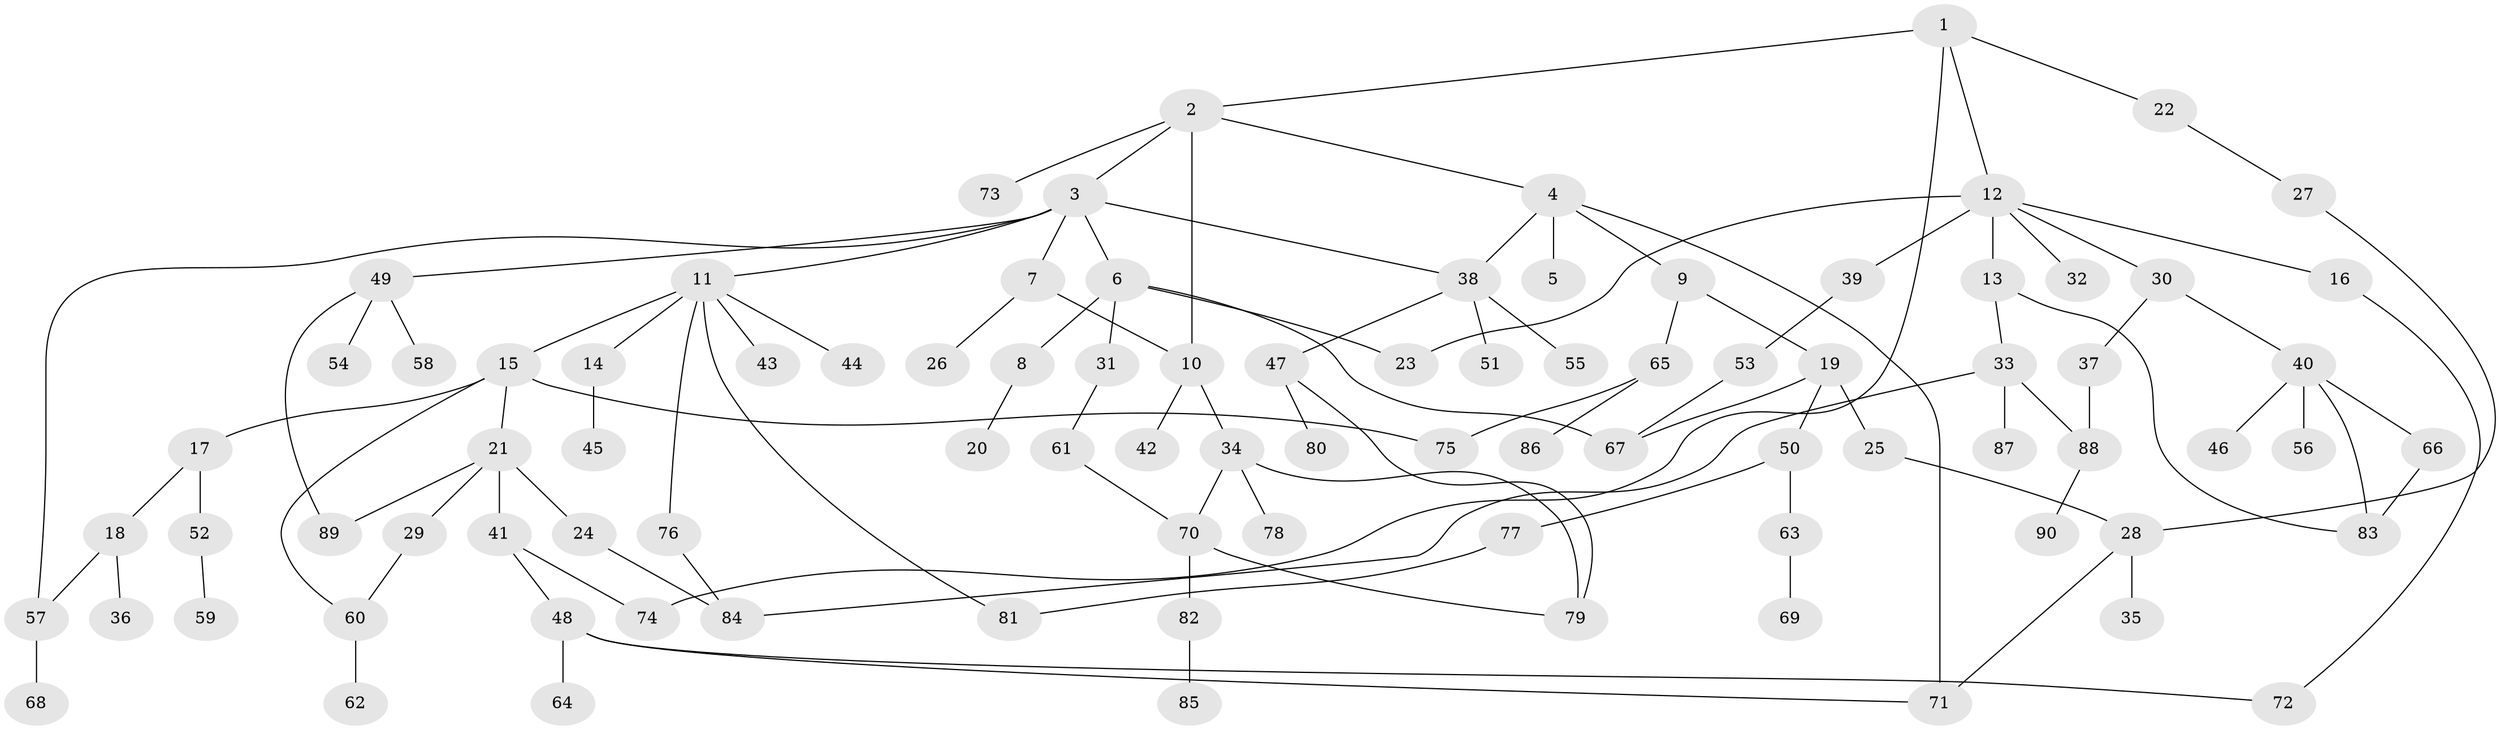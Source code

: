 // coarse degree distribution, {7: 0.05555555555555555, 11: 0.027777777777777776, 2: 0.1111111111111111, 1: 0.4166666666666667, 4: 0.16666666666666666, 6: 0.027777777777777776, 8: 0.027777777777777776, 5: 0.05555555555555555, 3: 0.1111111111111111}
// Generated by graph-tools (version 1.1) at 2025/17/03/04/25 18:17:12]
// undirected, 90 vertices, 112 edges
graph export_dot {
graph [start="1"]
  node [color=gray90,style=filled];
  1;
  2;
  3;
  4;
  5;
  6;
  7;
  8;
  9;
  10;
  11;
  12;
  13;
  14;
  15;
  16;
  17;
  18;
  19;
  20;
  21;
  22;
  23;
  24;
  25;
  26;
  27;
  28;
  29;
  30;
  31;
  32;
  33;
  34;
  35;
  36;
  37;
  38;
  39;
  40;
  41;
  42;
  43;
  44;
  45;
  46;
  47;
  48;
  49;
  50;
  51;
  52;
  53;
  54;
  55;
  56;
  57;
  58;
  59;
  60;
  61;
  62;
  63;
  64;
  65;
  66;
  67;
  68;
  69;
  70;
  71;
  72;
  73;
  74;
  75;
  76;
  77;
  78;
  79;
  80;
  81;
  82;
  83;
  84;
  85;
  86;
  87;
  88;
  89;
  90;
  1 -- 2;
  1 -- 12;
  1 -- 22;
  1 -- 74;
  2 -- 3;
  2 -- 4;
  2 -- 73;
  2 -- 10;
  3 -- 6;
  3 -- 7;
  3 -- 11;
  3 -- 38;
  3 -- 49;
  3 -- 57;
  4 -- 5;
  4 -- 9;
  4 -- 38;
  4 -- 71;
  6 -- 8;
  6 -- 31;
  6 -- 23;
  6 -- 67;
  7 -- 10;
  7 -- 26;
  8 -- 20;
  9 -- 19;
  9 -- 65;
  10 -- 34;
  10 -- 42;
  11 -- 14;
  11 -- 15;
  11 -- 43;
  11 -- 44;
  11 -- 76;
  11 -- 81;
  12 -- 13;
  12 -- 16;
  12 -- 23;
  12 -- 30;
  12 -- 32;
  12 -- 39;
  13 -- 33;
  13 -- 83;
  14 -- 45;
  15 -- 17;
  15 -- 21;
  15 -- 75;
  15 -- 60;
  16 -- 72;
  17 -- 18;
  17 -- 52;
  18 -- 36;
  18 -- 57;
  19 -- 25;
  19 -- 50;
  19 -- 67;
  21 -- 24;
  21 -- 29;
  21 -- 41;
  21 -- 89;
  22 -- 27;
  24 -- 84;
  25 -- 28;
  27 -- 28;
  28 -- 35;
  28 -- 71;
  29 -- 60;
  30 -- 37;
  30 -- 40;
  31 -- 61;
  33 -- 84;
  33 -- 87;
  33 -- 88;
  34 -- 78;
  34 -- 79;
  34 -- 70;
  37 -- 88;
  38 -- 47;
  38 -- 51;
  38 -- 55;
  39 -- 53;
  40 -- 46;
  40 -- 56;
  40 -- 66;
  40 -- 83;
  41 -- 48;
  41 -- 74;
  47 -- 79;
  47 -- 80;
  48 -- 64;
  48 -- 72;
  48 -- 71;
  49 -- 54;
  49 -- 58;
  49 -- 89;
  50 -- 63;
  50 -- 77;
  52 -- 59;
  53 -- 67;
  57 -- 68;
  60 -- 62;
  61 -- 70;
  63 -- 69;
  65 -- 75;
  65 -- 86;
  66 -- 83;
  70 -- 82;
  70 -- 79;
  76 -- 84;
  77 -- 81;
  82 -- 85;
  88 -- 90;
}
